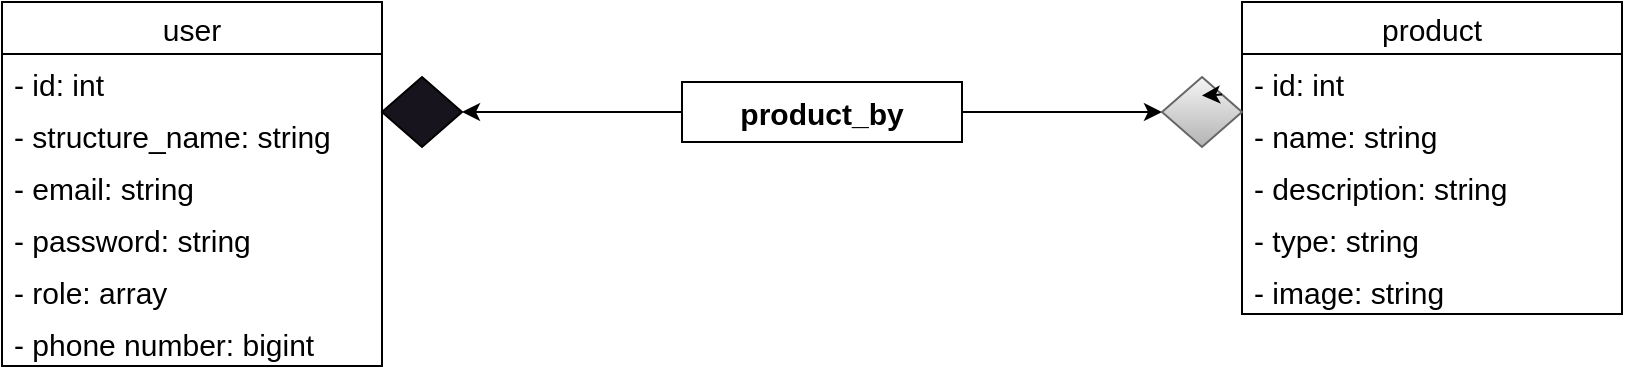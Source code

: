 <mxfile>
    <diagram id="sju5lOv0khgGcuRs4a26" name="Page-1">
        <mxGraphModel dx="629" dy="464" grid="1" gridSize="10" guides="1" tooltips="1" connect="1" arrows="1" fold="1" page="1" pageScale="1" pageWidth="850" pageHeight="1100" math="0" shadow="0">
            <root>
                <mxCell id="0"/>
                <mxCell id="1" parent="0"/>
                <mxCell id="24" value="user" style="swimlane;fontStyle=0;childLayout=stackLayout;horizontal=1;startSize=26;horizontalStack=0;resizeParent=1;resizeParentMax=0;resizeLast=0;collapsible=1;marginBottom=0;labelBackgroundColor=default;fontSize=15;" parent="1" vertex="1">
                    <mxGeometry x="10" y="520" width="190" height="182" as="geometry"/>
                </mxCell>
                <mxCell id="25" value="- id: int" style="text;align=left;verticalAlign=top;spacingLeft=4;spacingRight=4;overflow=hidden;rotatable=0;points=[[0,0.5],[1,0.5]];portConstraint=eastwest;labelBackgroundColor=default;fontSize=15;" parent="24" vertex="1">
                    <mxGeometry y="26" width="190" height="26" as="geometry"/>
                </mxCell>
                <mxCell id="26" value="- structure_name: string" style="text;align=left;verticalAlign=top;spacingLeft=4;spacingRight=4;overflow=hidden;rotatable=0;points=[[0,0.5],[1,0.5]];portConstraint=eastwest;labelBackgroundColor=default;fontSize=15;" parent="24" vertex="1">
                    <mxGeometry y="52" width="190" height="26" as="geometry"/>
                </mxCell>
                <mxCell id="27" value="- email: string" style="text;align=left;verticalAlign=top;spacingLeft=4;spacingRight=4;overflow=hidden;rotatable=0;points=[[0,0.5],[1,0.5]];portConstraint=eastwest;labelBackgroundColor=default;fontSize=15;" parent="24" vertex="1">
                    <mxGeometry y="78" width="190" height="26" as="geometry"/>
                </mxCell>
                <mxCell id="28" value="- password: string " style="text;align=left;verticalAlign=top;spacingLeft=4;spacingRight=4;overflow=hidden;rotatable=0;points=[[0,0.5],[1,0.5]];portConstraint=eastwest;labelBackgroundColor=default;fontSize=15;" parent="24" vertex="1">
                    <mxGeometry y="104" width="190" height="26" as="geometry"/>
                </mxCell>
                <mxCell id="77" value="- role: array" style="text;align=left;verticalAlign=top;spacingLeft=4;spacingRight=4;overflow=hidden;rotatable=0;points=[[0,0.5],[1,0.5]];portConstraint=eastwest;labelBackgroundColor=default;fontSize=15;" parent="24" vertex="1">
                    <mxGeometry y="130" width="190" height="26" as="geometry"/>
                </mxCell>
                <mxCell id="78" value="- phone number: bigint" style="text;align=left;verticalAlign=top;spacingLeft=4;spacingRight=4;overflow=hidden;rotatable=0;points=[[0,0.5],[1,0.5]];portConstraint=eastwest;labelBackgroundColor=default;fontSize=15;" parent="24" vertex="1">
                    <mxGeometry y="156" width="190" height="26" as="geometry"/>
                </mxCell>
                <mxCell id="30" value="product" style="swimlane;fontStyle=0;childLayout=stackLayout;horizontal=1;startSize=26;fillColor=none;horizontalStack=0;resizeParent=1;resizeParentMax=0;resizeLast=0;collapsible=1;marginBottom=0;labelBackgroundColor=default;fontSize=15;fontColor=default;" parent="1" vertex="1">
                    <mxGeometry x="630" y="520" width="190" height="156" as="geometry"/>
                </mxCell>
                <mxCell id="31" value="- id: int" style="text;strokeColor=none;fillColor=none;align=left;verticalAlign=top;spacingLeft=4;spacingRight=4;overflow=hidden;rotatable=0;points=[[0,0.5],[1,0.5]];portConstraint=eastwest;labelBackgroundColor=default;fontSize=15;fontColor=default;" parent="30" vertex="1">
                    <mxGeometry y="26" width="190" height="26" as="geometry"/>
                </mxCell>
                <mxCell id="32" value="- name: string" style="text;strokeColor=none;fillColor=none;align=left;verticalAlign=top;spacingLeft=4;spacingRight=4;overflow=hidden;rotatable=0;points=[[0,0.5],[1,0.5]];portConstraint=eastwest;labelBackgroundColor=default;fontSize=15;fontColor=default;" parent="30" vertex="1">
                    <mxGeometry y="52" width="190" height="26" as="geometry"/>
                </mxCell>
                <mxCell id="33" value="- description: string" style="text;strokeColor=none;fillColor=none;align=left;verticalAlign=top;spacingLeft=4;spacingRight=4;overflow=hidden;rotatable=0;points=[[0,0.5],[1,0.5]];portConstraint=eastwest;labelBackgroundColor=default;fontSize=15;fontColor=default;" parent="30" vertex="1">
                    <mxGeometry y="78" width="190" height="26" as="geometry"/>
                </mxCell>
                <mxCell id="40" value="- type: string" style="text;strokeColor=none;fillColor=none;align=left;verticalAlign=top;spacingLeft=4;spacingRight=4;overflow=hidden;rotatable=0;points=[[0,0.5],[1,0.5]];portConstraint=eastwest;labelBackgroundColor=default;fontSize=15;fontColor=default;" parent="30" vertex="1">
                    <mxGeometry y="104" width="190" height="26" as="geometry"/>
                </mxCell>
                <mxCell id="41" value="- image: string" style="text;strokeColor=none;fillColor=none;align=left;verticalAlign=top;spacingLeft=4;spacingRight=4;overflow=hidden;rotatable=0;points=[[0,0.5],[1,0.5]];portConstraint=eastwest;labelBackgroundColor=default;fontSize=15;fontColor=default;" parent="30" vertex="1">
                    <mxGeometry y="130" width="190" height="26" as="geometry"/>
                </mxCell>
                <mxCell id="49" value="" style="edgeStyle=none;html=1;fontSize=15;fontColor=default;" parent="1" source="47" target="48" edge="1">
                    <mxGeometry relative="1" as="geometry"/>
                </mxCell>
                <mxCell id="51" value="" style="edgeStyle=none;html=1;fontSize=15;fontColor=default;" parent="1" source="47" target="50" edge="1">
                    <mxGeometry relative="1" as="geometry"/>
                </mxCell>
                <mxCell id="47" value="product_by" style="fontStyle=1;labelBackgroundColor=default;fontSize=15;fontColor=default;" parent="1" vertex="1">
                    <mxGeometry x="350" y="560" width="140" height="30" as="geometry"/>
                </mxCell>
                <mxCell id="48" value="" style="rhombus;whiteSpace=wrap;html=1;fontSize=15;fillColor=#f5f5f5;fontStyle=1;labelBackgroundColor=#FFFFFF;gradientColor=#b3b3b3;strokeColor=#666666;" parent="1" vertex="1">
                    <mxGeometry x="590" y="557.5" width="40" height="35" as="geometry"/>
                </mxCell>
                <mxCell id="50" value="" style="rhombus;whiteSpace=wrap;html=1;fontSize=15;fillColor=rgb(24, 20, 29);fontColor=default;fontStyle=1;labelBackgroundColor=default;" parent="1" vertex="1">
                    <mxGeometry x="200" y="557.5" width="40" height="35" as="geometry"/>
                </mxCell>
                <mxCell id="52" style="edgeStyle=none;html=1;exitX=1;exitY=0;exitDx=0;exitDy=0;entryX=0.5;entryY=0.266;entryDx=0;entryDy=0;entryPerimeter=0;fontSize=15;fontColor=default;" parent="1" source="48" target="48" edge="1">
                    <mxGeometry relative="1" as="geometry"/>
                </mxCell>
            </root>
        </mxGraphModel>
    </diagram>
</mxfile>